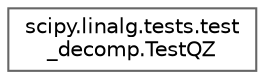 digraph "Graphical Class Hierarchy"
{
 // LATEX_PDF_SIZE
  bgcolor="transparent";
  edge [fontname=Helvetica,fontsize=10,labelfontname=Helvetica,labelfontsize=10];
  node [fontname=Helvetica,fontsize=10,shape=box,height=0.2,width=0.4];
  rankdir="LR";
  Node0 [id="Node000000",label="scipy.linalg.tests.test\l_decomp.TestQZ",height=0.2,width=0.4,color="grey40", fillcolor="white", style="filled",URL="$d3/d54/classscipy_1_1linalg_1_1tests_1_1test__decomp_1_1TestQZ.html",tooltip=" "];
}
